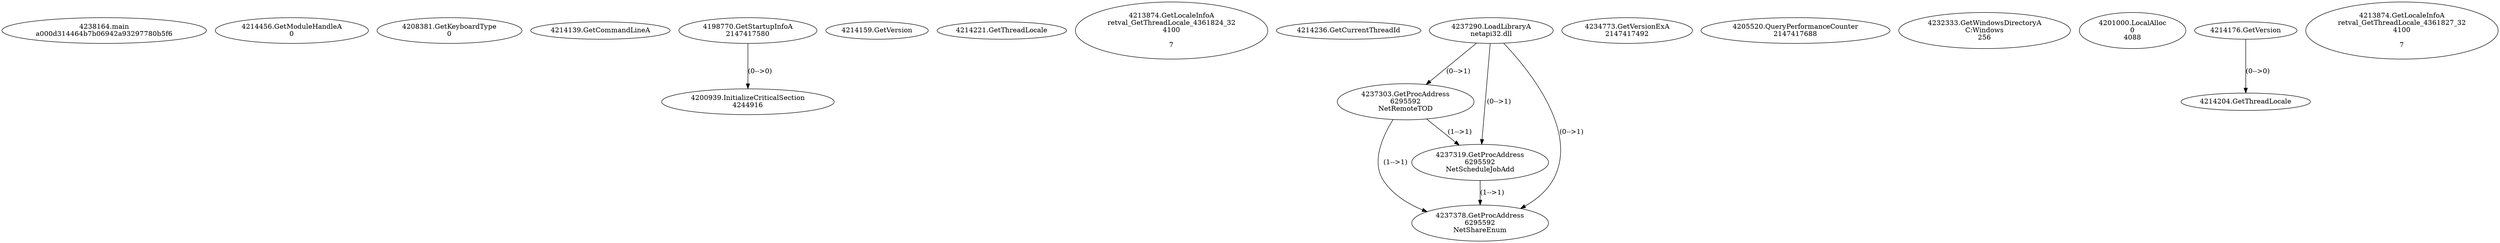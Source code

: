 // Global SCDG with merge call
digraph {
	0 [label="4238164.main
a000d314464b7b06942a93297780b5f6"]
	1 [label="4214456.GetModuleHandleA
0"]
	2 [label="4208381.GetKeyboardType
0"]
	3 [label="4214139.GetCommandLineA
"]
	4 [label="4198770.GetStartupInfoA
2147417580"]
	5 [label="4214159.GetVersion
"]
	6 [label="4214221.GetThreadLocale
"]
	7 [label="4213874.GetLocaleInfoA
retval_GetThreadLocale_4361824_32
4100

7"]
	8 [label="4214236.GetCurrentThreadId
"]
	9 [label="4237290.LoadLibraryA
netapi32.dll"]
	10 [label="4237303.GetProcAddress
6295592
NetRemoteTOD"]
	9 -> 10 [label="(0-->1)"]
	11 [label="4237319.GetProcAddress
6295592
NetScheduleJobAdd"]
	9 -> 11 [label="(0-->1)"]
	10 -> 11 [label="(1-->1)"]
	12 [label="4234773.GetVersionExA
2147417492"]
	13 [label="4237378.GetProcAddress
6295592
NetShareEnum"]
	9 -> 13 [label="(0-->1)"]
	10 -> 13 [label="(1-->1)"]
	11 -> 13 [label="(1-->1)"]
	14 [label="4205520.QueryPerformanceCounter
2147417688"]
	15 [label="4232333.GetWindowsDirectoryA
C:\Windows
256"]
	16 [label="4200939.InitializeCriticalSection
4244916"]
	4 -> 16 [label="(0-->0)"]
	17 [label="4201000.LocalAlloc
0
4088"]
	18 [label="4214176.GetVersion
"]
	19 [label="4214204.GetThreadLocale
"]
	18 -> 19 [label="(0-->0)"]
	20 [label="4213874.GetLocaleInfoA
retval_GetThreadLocale_4361827_32
4100

7"]
}
